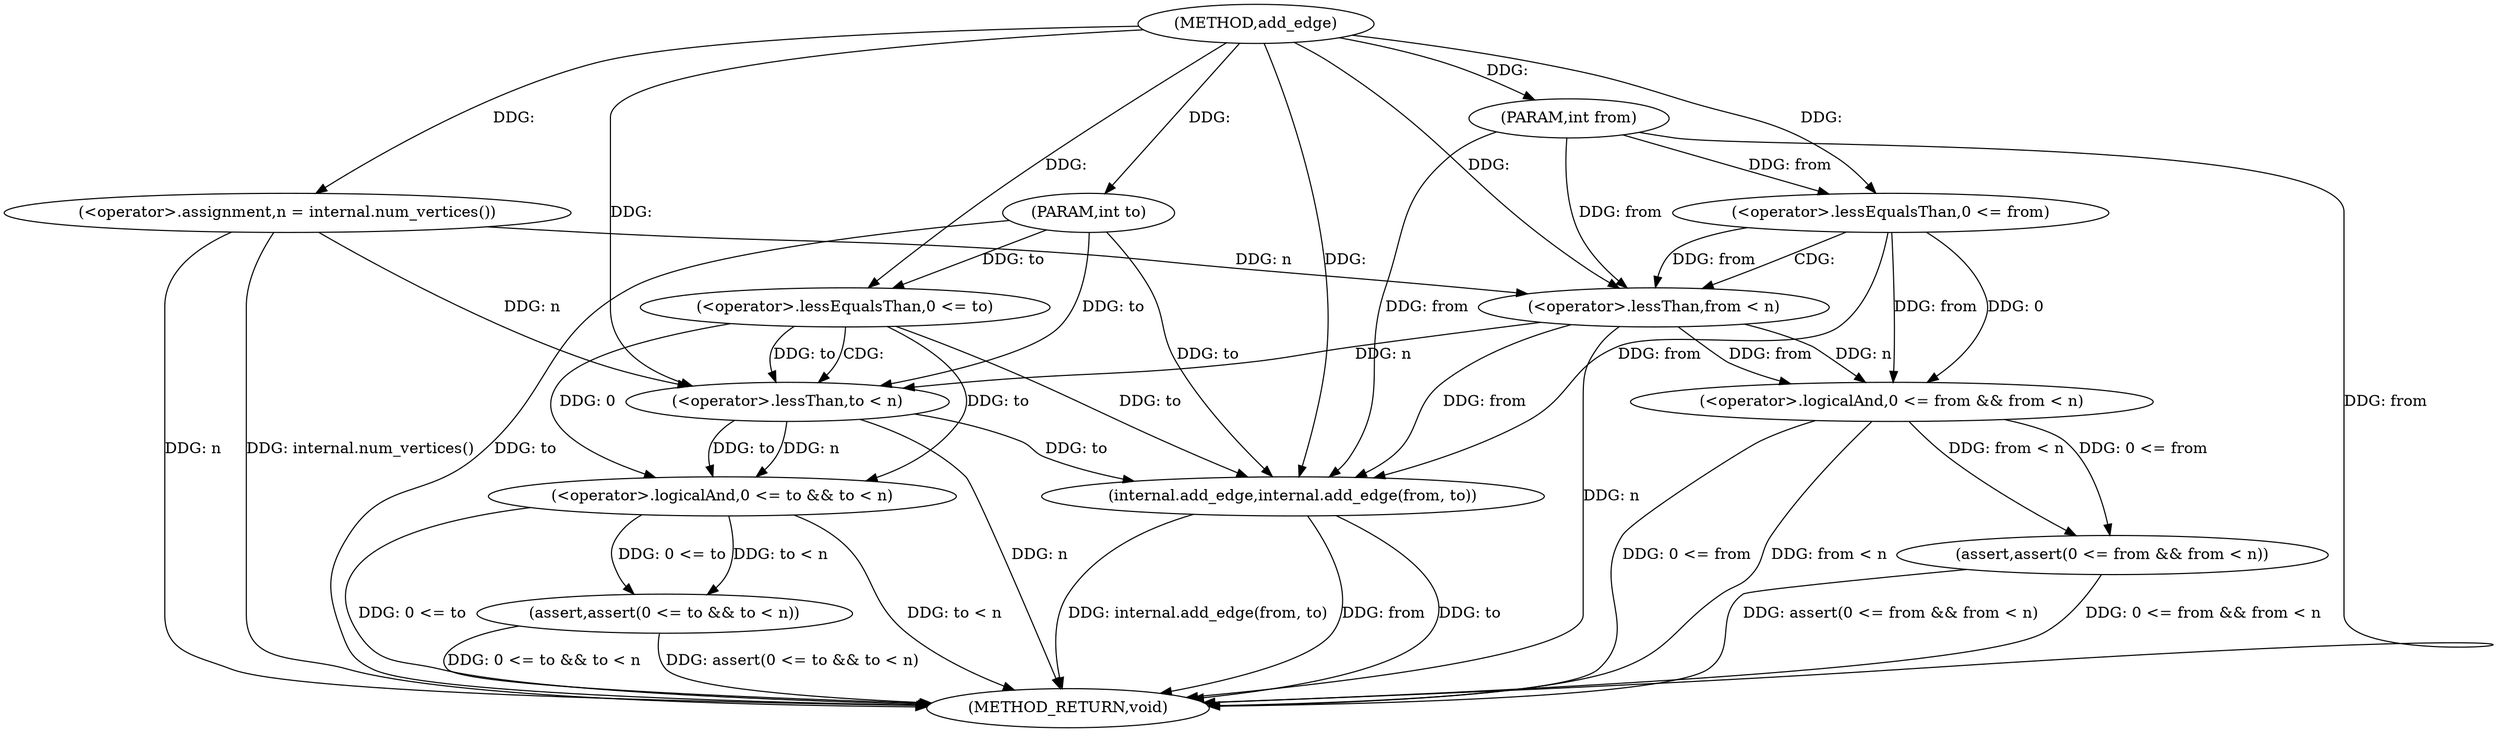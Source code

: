 digraph "add_edge" {  
"1005796" [label = "(METHOD,add_edge)" ]
"1005823" [label = "(METHOD_RETURN,void)" ]
"1005797" [label = "(PARAM,int from)" ]
"1005798" [label = "(PARAM,int to)" ]
"1005801" [label = "(<operator>.assignment,n = internal.num_vertices())" ]
"1005804" [label = "(assert,assert(0 <= from && from < n))" ]
"1005812" [label = "(assert,assert(0 <= to && to < n))" ]
"1005820" [label = "(internal.add_edge,internal.add_edge(from, to))" ]
"1005805" [label = "(<operator>.logicalAnd,0 <= from && from < n)" ]
"1005813" [label = "(<operator>.logicalAnd,0 <= to && to < n)" ]
"1005806" [label = "(<operator>.lessEqualsThan,0 <= from)" ]
"1005809" [label = "(<operator>.lessThan,from < n)" ]
"1005814" [label = "(<operator>.lessEqualsThan,0 <= to)" ]
"1005817" [label = "(<operator>.lessThan,to < n)" ]
  "1005797" -> "1005823"  [ label = "DDG: from"] 
  "1005798" -> "1005823"  [ label = "DDG: to"] 
  "1005801" -> "1005823"  [ label = "DDG: n"] 
  "1005801" -> "1005823"  [ label = "DDG: internal.num_vertices()"] 
  "1005805" -> "1005823"  [ label = "DDG: 0 <= from"] 
  "1005809" -> "1005823"  [ label = "DDG: n"] 
  "1005805" -> "1005823"  [ label = "DDG: from < n"] 
  "1005804" -> "1005823"  [ label = "DDG: 0 <= from && from < n"] 
  "1005804" -> "1005823"  [ label = "DDG: assert(0 <= from && from < n)"] 
  "1005813" -> "1005823"  [ label = "DDG: 0 <= to"] 
  "1005817" -> "1005823"  [ label = "DDG: n"] 
  "1005813" -> "1005823"  [ label = "DDG: to < n"] 
  "1005812" -> "1005823"  [ label = "DDG: 0 <= to && to < n"] 
  "1005812" -> "1005823"  [ label = "DDG: assert(0 <= to && to < n)"] 
  "1005820" -> "1005823"  [ label = "DDG: from"] 
  "1005820" -> "1005823"  [ label = "DDG: to"] 
  "1005820" -> "1005823"  [ label = "DDG: internal.add_edge(from, to)"] 
  "1005796" -> "1005797"  [ label = "DDG: "] 
  "1005796" -> "1005798"  [ label = "DDG: "] 
  "1005796" -> "1005801"  [ label = "DDG: "] 
  "1005805" -> "1005804"  [ label = "DDG: from < n"] 
  "1005805" -> "1005804"  [ label = "DDG: 0 <= from"] 
  "1005813" -> "1005812"  [ label = "DDG: 0 <= to"] 
  "1005813" -> "1005812"  [ label = "DDG: to < n"] 
  "1005806" -> "1005820"  [ label = "DDG: from"] 
  "1005809" -> "1005820"  [ label = "DDG: from"] 
  "1005797" -> "1005820"  [ label = "DDG: from"] 
  "1005796" -> "1005820"  [ label = "DDG: "] 
  "1005814" -> "1005820"  [ label = "DDG: to"] 
  "1005817" -> "1005820"  [ label = "DDG: to"] 
  "1005798" -> "1005820"  [ label = "DDG: to"] 
  "1005806" -> "1005805"  [ label = "DDG: from"] 
  "1005806" -> "1005805"  [ label = "DDG: 0"] 
  "1005809" -> "1005805"  [ label = "DDG: from"] 
  "1005809" -> "1005805"  [ label = "DDG: n"] 
  "1005814" -> "1005813"  [ label = "DDG: to"] 
  "1005814" -> "1005813"  [ label = "DDG: 0"] 
  "1005817" -> "1005813"  [ label = "DDG: to"] 
  "1005817" -> "1005813"  [ label = "DDG: n"] 
  "1005796" -> "1005806"  [ label = "DDG: "] 
  "1005797" -> "1005806"  [ label = "DDG: from"] 
  "1005806" -> "1005809"  [ label = "DDG: from"] 
  "1005797" -> "1005809"  [ label = "DDG: from"] 
  "1005796" -> "1005809"  [ label = "DDG: "] 
  "1005801" -> "1005809"  [ label = "DDG: n"] 
  "1005796" -> "1005814"  [ label = "DDG: "] 
  "1005798" -> "1005814"  [ label = "DDG: to"] 
  "1005814" -> "1005817"  [ label = "DDG: to"] 
  "1005798" -> "1005817"  [ label = "DDG: to"] 
  "1005796" -> "1005817"  [ label = "DDG: "] 
  "1005801" -> "1005817"  [ label = "DDG: n"] 
  "1005809" -> "1005817"  [ label = "DDG: n"] 
  "1005806" -> "1005809"  [ label = "CDG: "] 
  "1005814" -> "1005817"  [ label = "CDG: "] 
}
